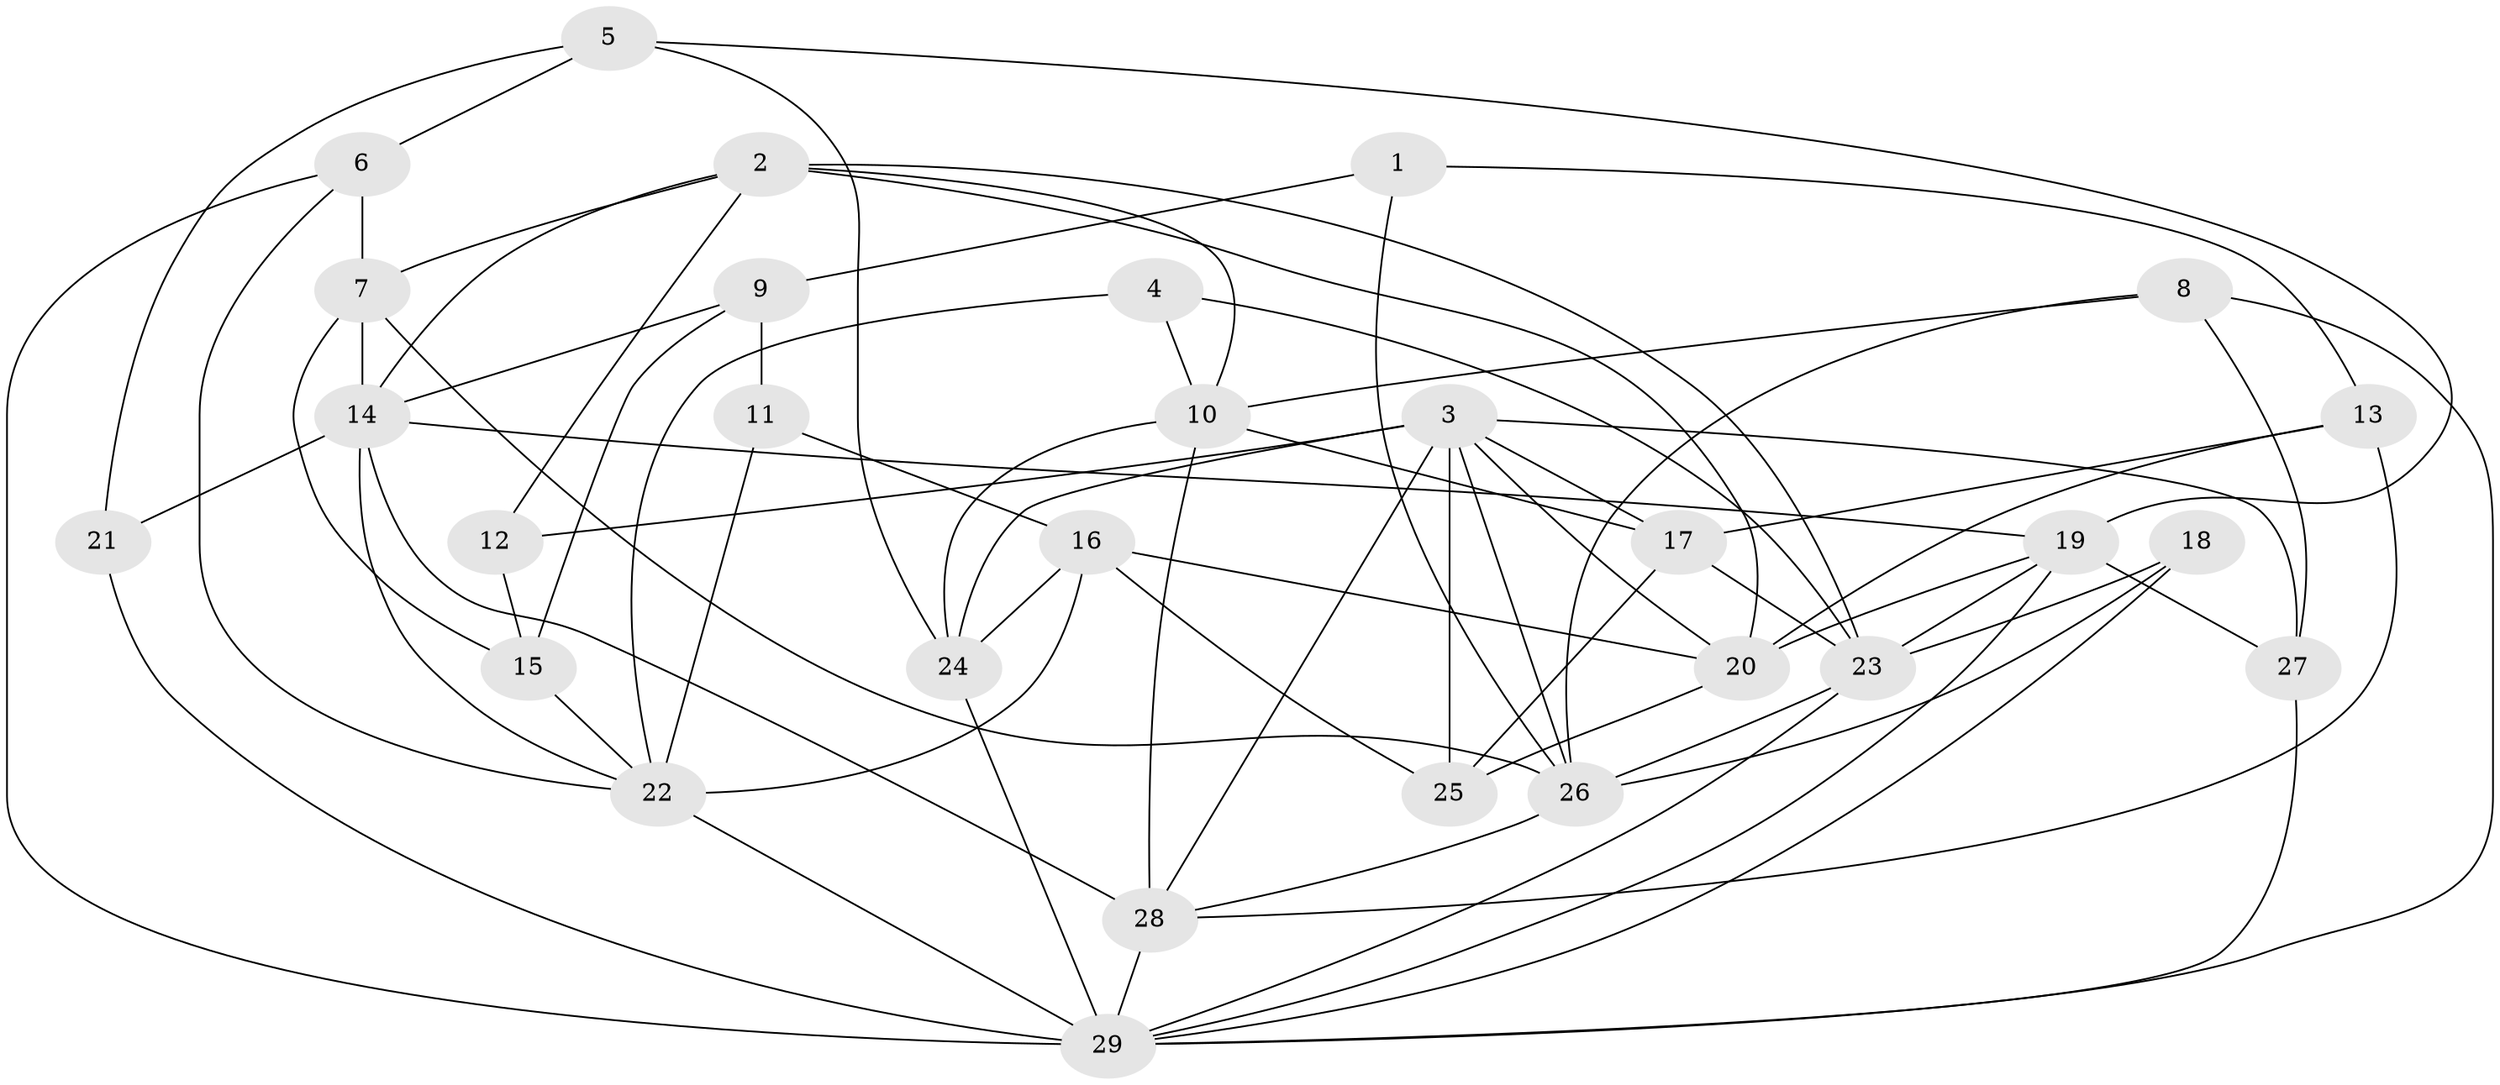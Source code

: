 // original degree distribution, {3: 0.35714285714285715, 4: 0.30357142857142855, 6: 0.07142857142857142, 7: 0.05357142857142857, 2: 0.05357142857142857, 5: 0.16071428571428573}
// Generated by graph-tools (version 1.1) at 2025/26/03/09/25 03:26:11]
// undirected, 29 vertices, 73 edges
graph export_dot {
graph [start="1"]
  node [color=gray90,style=filled];
  1;
  2;
  3;
  4;
  5;
  6;
  7;
  8;
  9;
  10;
  11;
  12;
  13;
  14;
  15;
  16;
  17;
  18;
  19;
  20;
  21;
  22;
  23;
  24;
  25;
  26;
  27;
  28;
  29;
  1 -- 9 [weight=2.0];
  1 -- 13 [weight=1.0];
  1 -- 26 [weight=1.0];
  2 -- 7 [weight=1.0];
  2 -- 10 [weight=1.0];
  2 -- 12 [weight=1.0];
  2 -- 14 [weight=1.0];
  2 -- 20 [weight=2.0];
  2 -- 23 [weight=1.0];
  3 -- 12 [weight=1.0];
  3 -- 17 [weight=1.0];
  3 -- 20 [weight=2.0];
  3 -- 24 [weight=1.0];
  3 -- 25 [weight=1.0];
  3 -- 26 [weight=1.0];
  3 -- 27 [weight=1.0];
  3 -- 28 [weight=1.0];
  4 -- 10 [weight=1.0];
  4 -- 22 [weight=1.0];
  4 -- 23 [weight=2.0];
  5 -- 6 [weight=2.0];
  5 -- 19 [weight=1.0];
  5 -- 21 [weight=1.0];
  5 -- 24 [weight=2.0];
  6 -- 7 [weight=1.0];
  6 -- 22 [weight=1.0];
  6 -- 29 [weight=1.0];
  7 -- 14 [weight=1.0];
  7 -- 15 [weight=1.0];
  7 -- 26 [weight=1.0];
  8 -- 10 [weight=1.0];
  8 -- 26 [weight=1.0];
  8 -- 27 [weight=1.0];
  8 -- 29 [weight=1.0];
  9 -- 11 [weight=1.0];
  9 -- 14 [weight=1.0];
  9 -- 15 [weight=1.0];
  10 -- 17 [weight=1.0];
  10 -- 24 [weight=1.0];
  10 -- 28 [weight=1.0];
  11 -- 16 [weight=1.0];
  11 -- 22 [weight=1.0];
  12 -- 15 [weight=1.0];
  13 -- 17 [weight=2.0];
  13 -- 20 [weight=1.0];
  13 -- 28 [weight=1.0];
  14 -- 19 [weight=1.0];
  14 -- 21 [weight=1.0];
  14 -- 22 [weight=2.0];
  14 -- 28 [weight=1.0];
  15 -- 22 [weight=1.0];
  16 -- 20 [weight=1.0];
  16 -- 22 [weight=1.0];
  16 -- 24 [weight=1.0];
  16 -- 25 [weight=1.0];
  17 -- 23 [weight=2.0];
  17 -- 25 [weight=1.0];
  18 -- 23 [weight=1.0];
  18 -- 26 [weight=1.0];
  18 -- 29 [weight=1.0];
  19 -- 20 [weight=1.0];
  19 -- 23 [weight=1.0];
  19 -- 27 [weight=1.0];
  19 -- 29 [weight=1.0];
  20 -- 25 [weight=1.0];
  21 -- 29 [weight=1.0];
  22 -- 29 [weight=2.0];
  23 -- 26 [weight=1.0];
  23 -- 29 [weight=1.0];
  24 -- 29 [weight=2.0];
  26 -- 28 [weight=1.0];
  27 -- 29 [weight=1.0];
  28 -- 29 [weight=1.0];
}
